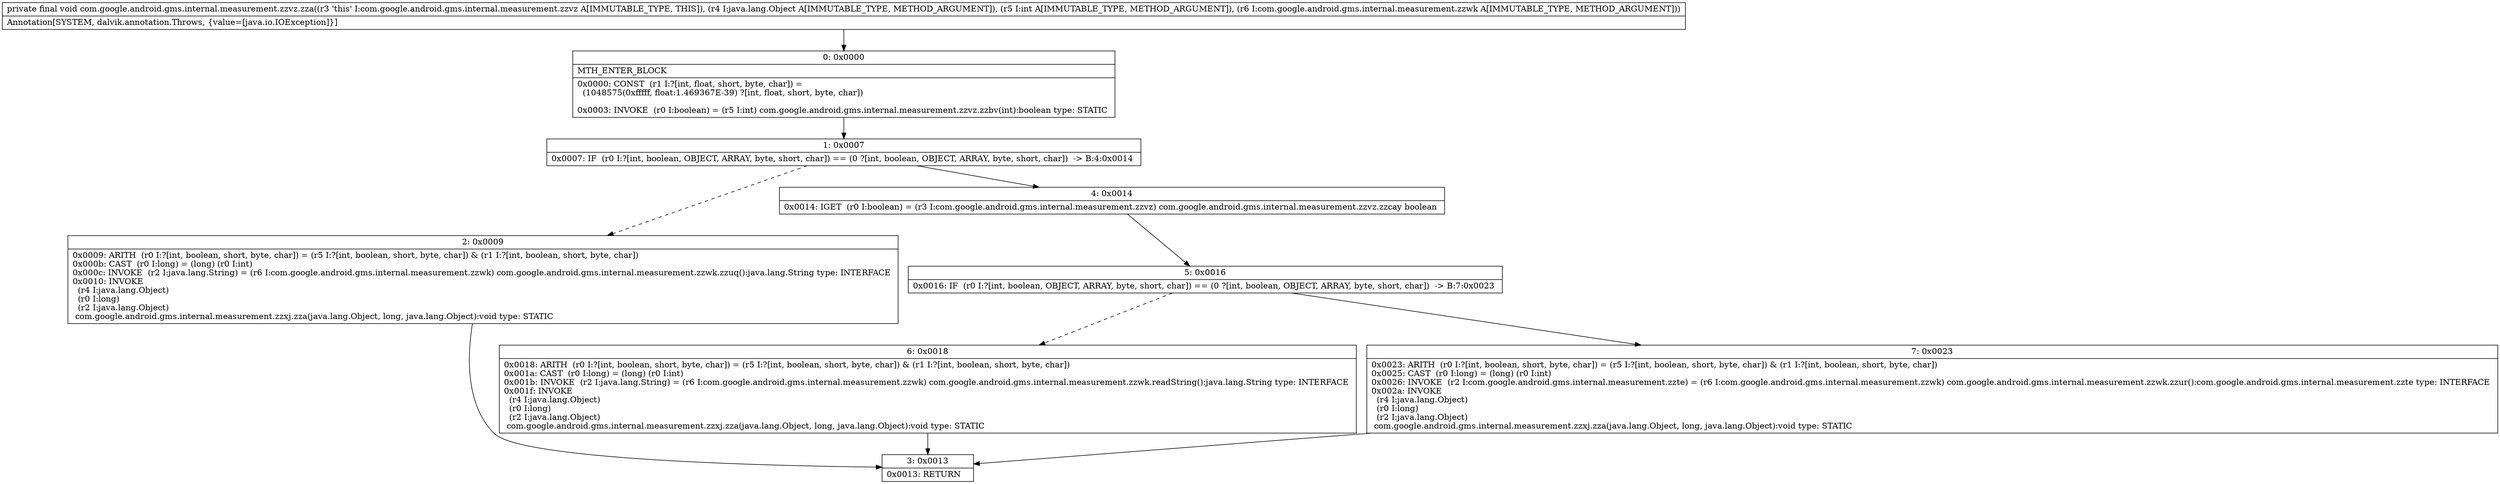 digraph "CFG forcom.google.android.gms.internal.measurement.zzvz.zza(Ljava\/lang\/Object;ILcom\/google\/android\/gms\/internal\/measurement\/zzwk;)V" {
Node_0 [shape=record,label="{0\:\ 0x0000|MTH_ENTER_BLOCK\l|0x0000: CONST  (r1 I:?[int, float, short, byte, char]) = \l  (1048575(0xfffff, float:1.469367E\-39) ?[int, float, short, byte, char])\l \l0x0003: INVOKE  (r0 I:boolean) = (r5 I:int) com.google.android.gms.internal.measurement.zzvz.zzbv(int):boolean type: STATIC \l}"];
Node_1 [shape=record,label="{1\:\ 0x0007|0x0007: IF  (r0 I:?[int, boolean, OBJECT, ARRAY, byte, short, char]) == (0 ?[int, boolean, OBJECT, ARRAY, byte, short, char])  \-\> B:4:0x0014 \l}"];
Node_2 [shape=record,label="{2\:\ 0x0009|0x0009: ARITH  (r0 I:?[int, boolean, short, byte, char]) = (r5 I:?[int, boolean, short, byte, char]) & (r1 I:?[int, boolean, short, byte, char]) \l0x000b: CAST  (r0 I:long) = (long) (r0 I:int) \l0x000c: INVOKE  (r2 I:java.lang.String) = (r6 I:com.google.android.gms.internal.measurement.zzwk) com.google.android.gms.internal.measurement.zzwk.zzuq():java.lang.String type: INTERFACE \l0x0010: INVOKE  \l  (r4 I:java.lang.Object)\l  (r0 I:long)\l  (r2 I:java.lang.Object)\l com.google.android.gms.internal.measurement.zzxj.zza(java.lang.Object, long, java.lang.Object):void type: STATIC \l}"];
Node_3 [shape=record,label="{3\:\ 0x0013|0x0013: RETURN   \l}"];
Node_4 [shape=record,label="{4\:\ 0x0014|0x0014: IGET  (r0 I:boolean) = (r3 I:com.google.android.gms.internal.measurement.zzvz) com.google.android.gms.internal.measurement.zzvz.zzcay boolean \l}"];
Node_5 [shape=record,label="{5\:\ 0x0016|0x0016: IF  (r0 I:?[int, boolean, OBJECT, ARRAY, byte, short, char]) == (0 ?[int, boolean, OBJECT, ARRAY, byte, short, char])  \-\> B:7:0x0023 \l}"];
Node_6 [shape=record,label="{6\:\ 0x0018|0x0018: ARITH  (r0 I:?[int, boolean, short, byte, char]) = (r5 I:?[int, boolean, short, byte, char]) & (r1 I:?[int, boolean, short, byte, char]) \l0x001a: CAST  (r0 I:long) = (long) (r0 I:int) \l0x001b: INVOKE  (r2 I:java.lang.String) = (r6 I:com.google.android.gms.internal.measurement.zzwk) com.google.android.gms.internal.measurement.zzwk.readString():java.lang.String type: INTERFACE \l0x001f: INVOKE  \l  (r4 I:java.lang.Object)\l  (r0 I:long)\l  (r2 I:java.lang.Object)\l com.google.android.gms.internal.measurement.zzxj.zza(java.lang.Object, long, java.lang.Object):void type: STATIC \l}"];
Node_7 [shape=record,label="{7\:\ 0x0023|0x0023: ARITH  (r0 I:?[int, boolean, short, byte, char]) = (r5 I:?[int, boolean, short, byte, char]) & (r1 I:?[int, boolean, short, byte, char]) \l0x0025: CAST  (r0 I:long) = (long) (r0 I:int) \l0x0026: INVOKE  (r2 I:com.google.android.gms.internal.measurement.zzte) = (r6 I:com.google.android.gms.internal.measurement.zzwk) com.google.android.gms.internal.measurement.zzwk.zzur():com.google.android.gms.internal.measurement.zzte type: INTERFACE \l0x002a: INVOKE  \l  (r4 I:java.lang.Object)\l  (r0 I:long)\l  (r2 I:java.lang.Object)\l com.google.android.gms.internal.measurement.zzxj.zza(java.lang.Object, long, java.lang.Object):void type: STATIC \l}"];
MethodNode[shape=record,label="{private final void com.google.android.gms.internal.measurement.zzvz.zza((r3 'this' I:com.google.android.gms.internal.measurement.zzvz A[IMMUTABLE_TYPE, THIS]), (r4 I:java.lang.Object A[IMMUTABLE_TYPE, METHOD_ARGUMENT]), (r5 I:int A[IMMUTABLE_TYPE, METHOD_ARGUMENT]), (r6 I:com.google.android.gms.internal.measurement.zzwk A[IMMUTABLE_TYPE, METHOD_ARGUMENT]))  | Annotation[SYSTEM, dalvik.annotation.Throws, \{value=[java.io.IOException]\}]\l}"];
MethodNode -> Node_0;
Node_0 -> Node_1;
Node_1 -> Node_2[style=dashed];
Node_1 -> Node_4;
Node_2 -> Node_3;
Node_4 -> Node_5;
Node_5 -> Node_6[style=dashed];
Node_5 -> Node_7;
Node_6 -> Node_3;
Node_7 -> Node_3;
}

